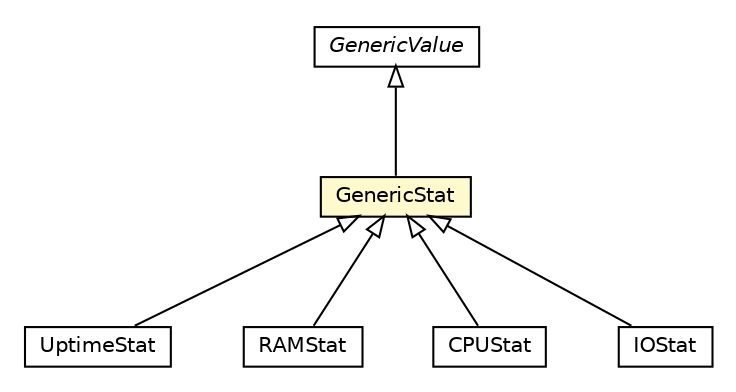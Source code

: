 #!/usr/local/bin/dot
#
# Class diagram 
# Generated by UMLGraph version R5_6-24-gf6e263 (http://www.umlgraph.org/)
#

digraph G {
	edge [fontname="Helvetica",fontsize=10,labelfontname="Helvetica",labelfontsize=10];
	node [fontname="Helvetica",fontsize=10,shape=plaintext];
	nodesep=0.25;
	ranksep=0.5;
	// org.unict.ing.pds.dhtdb.utils.model.UptimeStat
	c1251 [label=<<table title="org.unict.ing.pds.dhtdb.utils.model.UptimeStat" border="0" cellborder="1" cellspacing="0" cellpadding="2" port="p" href="./UptimeStat.html">
		<tr><td><table border="0" cellspacing="0" cellpadding="1">
<tr><td align="center" balign="center"> UptimeStat </td></tr>
		</table></td></tr>
		</table>>, URL="./UptimeStat.html", fontname="Helvetica", fontcolor="black", fontsize=10.0];
	// org.unict.ing.pds.dhtdb.utils.model.RAMStat
	c1252 [label=<<table title="org.unict.ing.pds.dhtdb.utils.model.RAMStat" border="0" cellborder="1" cellspacing="0" cellpadding="2" port="p" href="./RAMStat.html">
		<tr><td><table border="0" cellspacing="0" cellpadding="1">
<tr><td align="center" balign="center"> RAMStat </td></tr>
		</table></td></tr>
		</table>>, URL="./RAMStat.html", fontname="Helvetica", fontcolor="black", fontsize=10.0];
	// org.unict.ing.pds.dhtdb.utils.model.CPUStat
	c1253 [label=<<table title="org.unict.ing.pds.dhtdb.utils.model.CPUStat" border="0" cellborder="1" cellspacing="0" cellpadding="2" port="p" href="./CPUStat.html">
		<tr><td><table border="0" cellspacing="0" cellpadding="1">
<tr><td align="center" balign="center"> CPUStat </td></tr>
		</table></td></tr>
		</table>>, URL="./CPUStat.html", fontname="Helvetica", fontcolor="black", fontsize=10.0];
	// org.unict.ing.pds.dhtdb.utils.model.GenericValue
	c1254 [label=<<table title="org.unict.ing.pds.dhtdb.utils.model.GenericValue" border="0" cellborder="1" cellspacing="0" cellpadding="2" port="p" href="./GenericValue.html">
		<tr><td><table border="0" cellspacing="0" cellpadding="1">
<tr><td align="center" balign="center"><font face="Helvetica-Oblique"> GenericValue </font></td></tr>
		</table></td></tr>
		</table>>, URL="./GenericValue.html", fontname="Helvetica", fontcolor="black", fontsize=10.0];
	// org.unict.ing.pds.dhtdb.utils.model.GenericStat
	c1255 [label=<<table title="org.unict.ing.pds.dhtdb.utils.model.GenericStat" border="0" cellborder="1" cellspacing="0" cellpadding="2" port="p" bgcolor="lemonChiffon" href="./GenericStat.html">
		<tr><td><table border="0" cellspacing="0" cellpadding="1">
<tr><td align="center" balign="center"> GenericStat </td></tr>
		</table></td></tr>
		</table>>, URL="./GenericStat.html", fontname="Helvetica", fontcolor="black", fontsize=10.0];
	// org.unict.ing.pds.dhtdb.utils.model.IOStat
	c1256 [label=<<table title="org.unict.ing.pds.dhtdb.utils.model.IOStat" border="0" cellborder="1" cellspacing="0" cellpadding="2" port="p" href="./IOStat.html">
		<tr><td><table border="0" cellspacing="0" cellpadding="1">
<tr><td align="center" balign="center"> IOStat </td></tr>
		</table></td></tr>
		</table>>, URL="./IOStat.html", fontname="Helvetica", fontcolor="black", fontsize=10.0];
	//org.unict.ing.pds.dhtdb.utils.model.UptimeStat extends org.unict.ing.pds.dhtdb.utils.model.GenericStat
	c1255:p -> c1251:p [dir=back,arrowtail=empty];
	//org.unict.ing.pds.dhtdb.utils.model.RAMStat extends org.unict.ing.pds.dhtdb.utils.model.GenericStat
	c1255:p -> c1252:p [dir=back,arrowtail=empty];
	//org.unict.ing.pds.dhtdb.utils.model.CPUStat extends org.unict.ing.pds.dhtdb.utils.model.GenericStat
	c1255:p -> c1253:p [dir=back,arrowtail=empty];
	//org.unict.ing.pds.dhtdb.utils.model.GenericStat extends org.unict.ing.pds.dhtdb.utils.model.GenericValue
	c1254:p -> c1255:p [dir=back,arrowtail=empty];
	//org.unict.ing.pds.dhtdb.utils.model.IOStat extends org.unict.ing.pds.dhtdb.utils.model.GenericStat
	c1255:p -> c1256:p [dir=back,arrowtail=empty];
}

